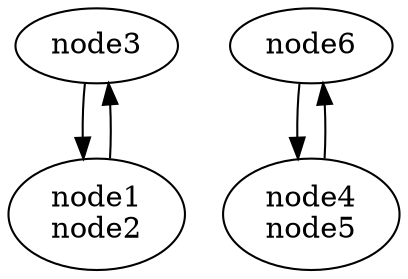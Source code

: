 digraph G {
  graph [name="cycle2x3-compact"]
node3;
node6;
"node1
node2";
"node4
node5";
node3->"node1
node2" ;
"node1
node2"->node3 ;
node6->"node4
node5" ;
"node4
node5"->node6 ;
}
